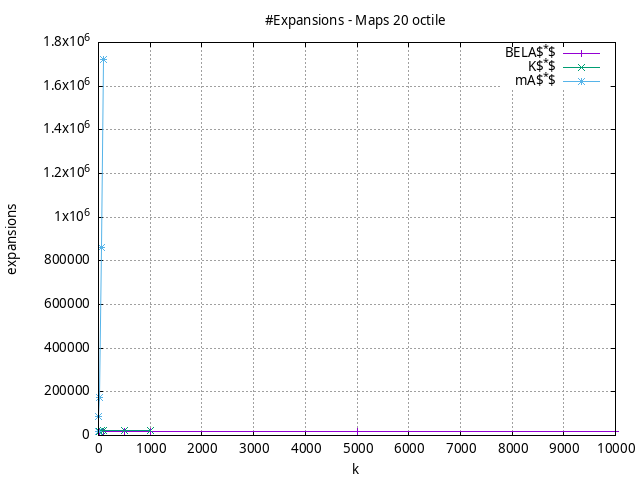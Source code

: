 #!/usr/bin/gnuplot
# -*- coding: utf-8 -*-
#
# results/maps/octile/20/random512-20.heuristic.octile.expansions.gnuplot
#
# Started on 04/02/2024 21:34:55
# Author: Carlos Linares López
set grid
set xlabel "k"
set ylabel "expansions"

set title "#Expansions - Maps 20 octile"

set terminal png enhanced font "Ariel,10"
set output 'random512-20.heuristic.octile.expansions.png'

plot "-" title "BELA$^*$"      with linesp, "-" title "K$^*$"      with linesp, "-" title "mA$^*$"      with linesp

	1 17294.59
	5 17294.59
	10 17294.59
	50 17294.59
	100 17294.59
	500 17294.59
	1000 17294.59
	5000 17294.59
	10000 17294.59
end
	1 17348.07
	5 19556.95
	10 20176.09
	50 20868.4
	100 21210.73
	500 21396.82
	1000 21418.56
end
	1 17294.59
	5 86273.1
	10 172467.35
	50 862191.12
	100 1724099.18
end
